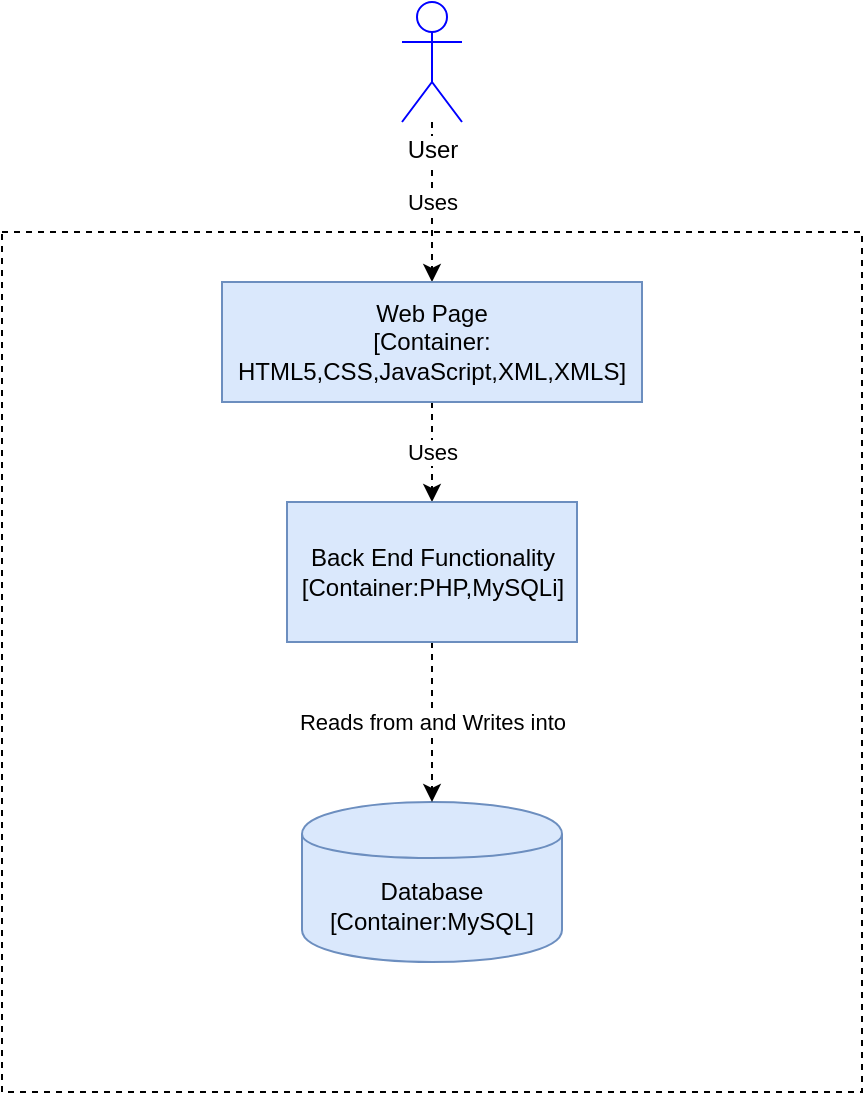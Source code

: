 <mxfile version="10.6.3" type="device"><diagram id="f_WbXKRIB74WIsXkoqSF" name="Page-1"><mxGraphModel dx="840" dy="441" grid="1" gridSize="10" guides="1" tooltips="1" connect="1" arrows="1" fold="1" page="1" pageScale="1" pageWidth="827" pageHeight="1169" math="0" shadow="0"><root><mxCell id="0"/><mxCell id="1" parent="0"/><mxCell id="BPvY3tVe2OxvRRcGyjtS-30" value="" style="whiteSpace=wrap;html=1;aspect=fixed;dashed=1;" vertex="1" parent="1"><mxGeometry x="70" y="115" width="430" height="430" as="geometry"/></mxCell><mxCell id="BPvY3tVe2OxvRRcGyjtS-35" value="Uses" style="edgeStyle=orthogonalEdgeStyle;rounded=0;orthogonalLoop=1;jettySize=auto;html=1;dashed=1;" edge="1" parent="1" source="BPvY3tVe2OxvRRcGyjtS-1" target="BPvY3tVe2OxvRRcGyjtS-32"><mxGeometry relative="1" as="geometry"/></mxCell><mxCell id="BPvY3tVe2OxvRRcGyjtS-1" value="User" style="shape=umlActor;verticalLabelPosition=bottom;labelBackgroundColor=#ffffff;verticalAlign=top;html=1;outlineConnect=0;strokeColor=#0000FF;" vertex="1" parent="1"><mxGeometry x="270" width="30" height="60" as="geometry"/></mxCell><mxCell id="BPvY3tVe2OxvRRcGyjtS-37" value="Uses" style="edgeStyle=orthogonalEdgeStyle;rounded=0;orthogonalLoop=1;jettySize=auto;html=1;dashed=1;" edge="1" parent="1" source="BPvY3tVe2OxvRRcGyjtS-32" target="BPvY3tVe2OxvRRcGyjtS-34"><mxGeometry relative="1" as="geometry"/></mxCell><mxCell id="BPvY3tVe2OxvRRcGyjtS-32" value="Web Page&lt;br&gt;[Container: HTML5,CSS,JavaScript,XML,XMLS]&lt;br&gt;" style="rounded=0;whiteSpace=wrap;html=1;fillColor=#dae8fc;strokeColor=#6c8ebf;" vertex="1" parent="1"><mxGeometry x="180" y="140" width="210" height="60" as="geometry"/></mxCell><mxCell id="BPvY3tVe2OxvRRcGyjtS-33" value="Database&lt;br&gt;[Container:MySQL]&lt;br&gt;" style="shape=cylinder;whiteSpace=wrap;html=1;boundedLbl=1;backgroundOutline=1;fillColor=#dae8fc;strokeColor=#6c8ebf;" vertex="1" parent="1"><mxGeometry x="220" y="400" width="130" height="80" as="geometry"/></mxCell><mxCell id="BPvY3tVe2OxvRRcGyjtS-38" value="Reads from and Writes into" style="edgeStyle=orthogonalEdgeStyle;rounded=0;orthogonalLoop=1;jettySize=auto;html=1;dashed=1;" edge="1" parent="1" source="BPvY3tVe2OxvRRcGyjtS-34" target="BPvY3tVe2OxvRRcGyjtS-33"><mxGeometry relative="1" as="geometry"/></mxCell><mxCell id="BPvY3tVe2OxvRRcGyjtS-34" value="Back End Functionality&lt;br&gt;[Container:PHP,MySQLi]&lt;br&gt;" style="rounded=0;whiteSpace=wrap;html=1;fillColor=#dae8fc;strokeColor=#6c8ebf;" vertex="1" parent="1"><mxGeometry x="212.5" y="250" width="145" height="70" as="geometry"/></mxCell></root></mxGraphModel></diagram></mxfile>